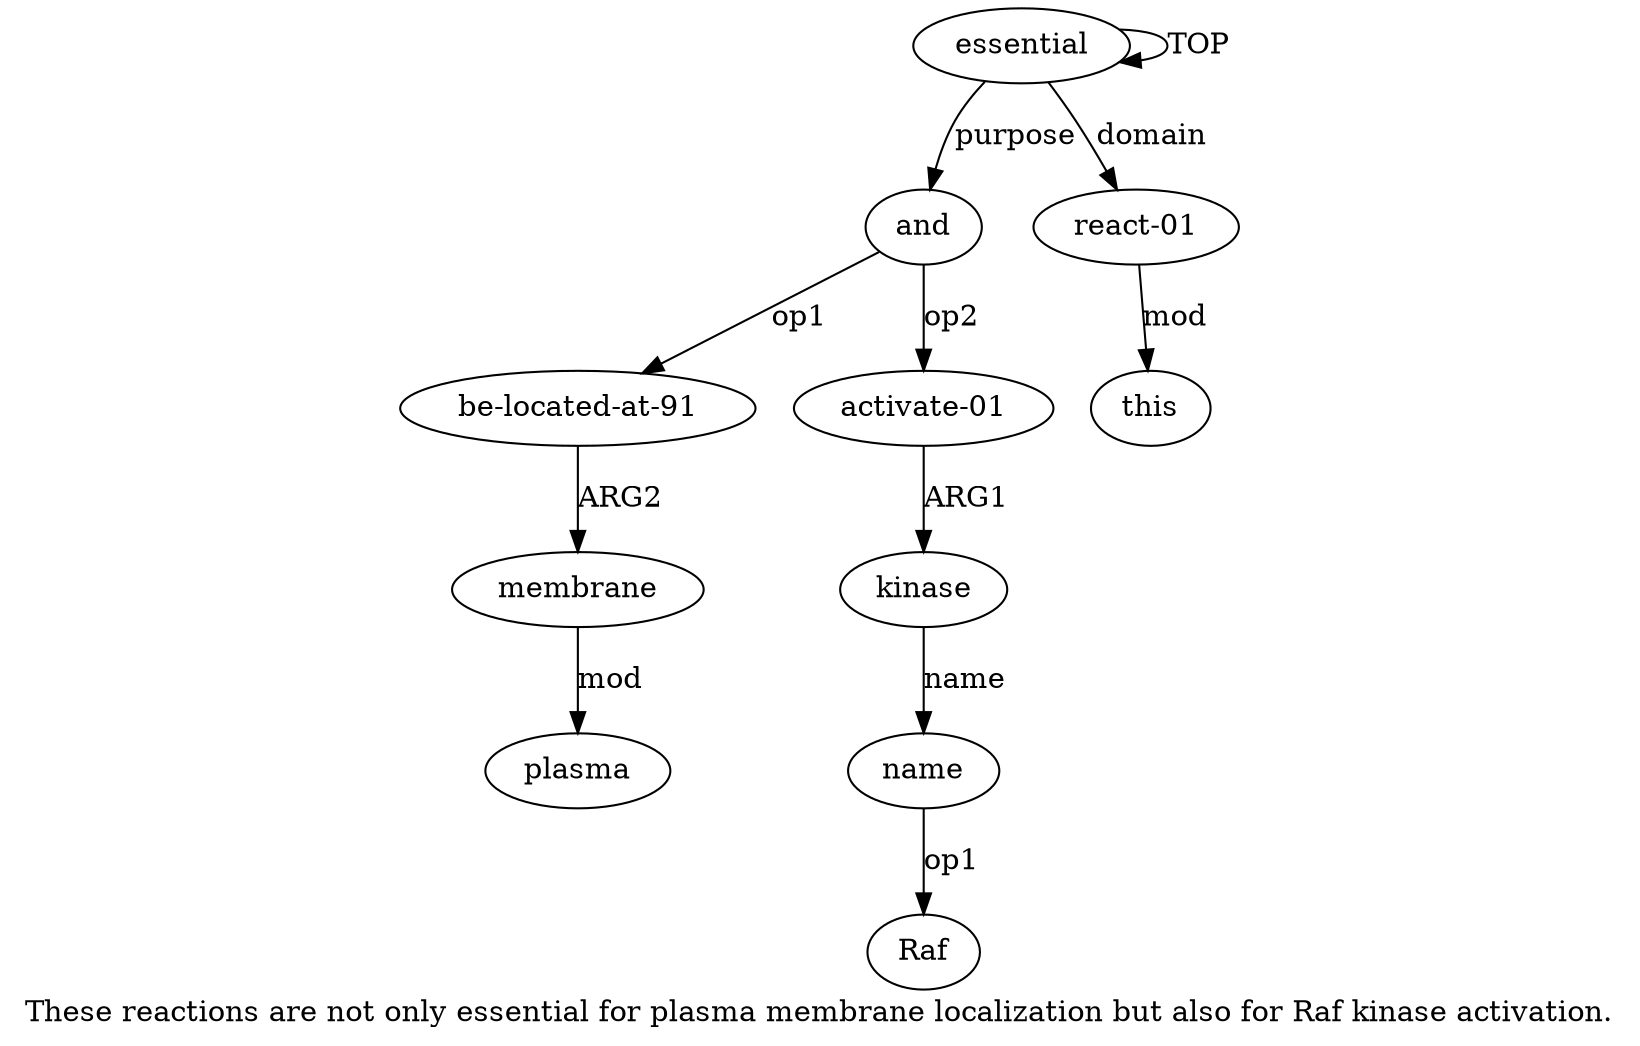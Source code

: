 digraph  {
	graph [label="These reactions are not only essential for plasma membrane localization but also for Raf kinase activation."];
	node [label="\N"];
	a1	 [color=black,
		gold_ind=1,
		gold_label=and,
		label=and,
		test_ind=1,
		test_label=and];
	a2	 [color=black,
		gold_ind=2,
		gold_label="be-located-at-91",
		label="be-located-at-91",
		test_ind=2,
		test_label="be-located-at-91"];
	a1 -> a2 [key=0,
	color=black,
	gold_label=op1,
	label=op1,
	test_label=op1];
a5 [color=black,
	gold_ind=5,
	gold_label="activate-01",
	label="activate-01",
	test_ind=5,
	test_label="activate-01"];
a1 -> a5 [key=0,
color=black,
gold_label=op2,
label=op2,
test_label=op2];
a0 [color=black,
gold_ind=0,
gold_label=essential,
label=essential,
test_ind=0,
test_label=essential];
a0 -> a1 [key=0,
color=black,
gold_label=purpose,
label=purpose,
test_label=purpose];
a0 -> a0 [key=0,
color=black,
gold_label=TOP,
label=TOP,
test_label=TOP];
a8 [color=black,
gold_ind=8,
gold_label="react-01",
label="react-01",
test_ind=8,
test_label="react-01"];
a0 -> a8 [key=0,
color=black,
gold_label=domain,
label=domain,
test_label=domain];
a3 [color=black,
gold_ind=3,
gold_label=membrane,
label=membrane,
test_ind=3,
test_label=membrane];
a4 [color=black,
gold_ind=4,
gold_label=plasma,
label=plasma,
test_ind=4,
test_label=plasma];
a3 -> a4 [key=0,
color=black,
gold_label=mod,
label=mod,
test_label=mod];
a2 -> a3 [key=0,
color=black,
gold_label=ARG2,
label=ARG2,
test_label=ARG2];
a6 [color=black,
gold_ind=6,
gold_label=kinase,
label=kinase,
test_ind=6,
test_label=kinase];
a5 -> a6 [key=0,
color=black,
gold_label=ARG1,
label=ARG1,
test_label=ARG1];
a7 [color=black,
gold_ind=7,
gold_label=name,
label=name,
test_ind=7,
test_label=name];
"a7 Raf" [color=black,
gold_ind=-1,
gold_label=Raf,
label=Raf,
test_ind=-1,
test_label=Raf];
a7 -> "a7 Raf" [key=0,
color=black,
gold_label=op1,
label=op1,
test_label=op1];
a6 -> a7 [key=0,
color=black,
gold_label=name,
label=name,
test_label=name];
a9 [color=black,
gold_ind=9,
gold_label=this,
label=this,
test_ind=9,
test_label=this];
a8 -> a9 [key=0,
color=black,
gold_label=mod,
label=mod,
test_label=mod];
}
